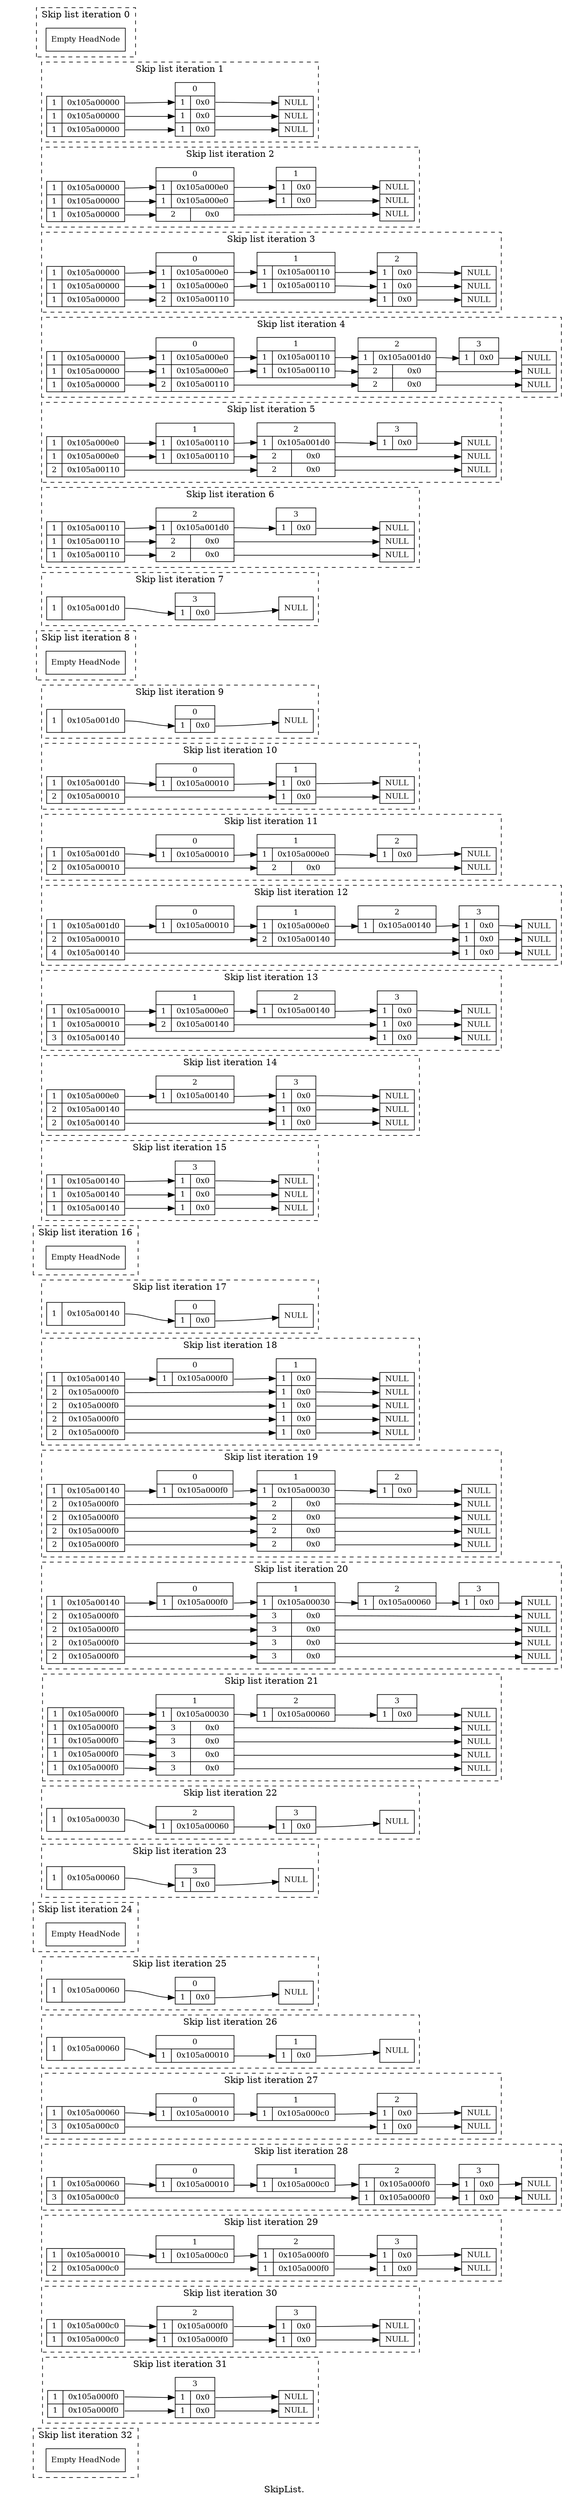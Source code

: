 # doc_insert_remove_repeat
digraph SkipList {
label = "SkipList."
graph [rankdir = "LR"];
node [fontsize = "12" shape = "ellipse"];
edge [];

subgraph cluster0 {
style=dashed
label="Skip list iteration 0"
"HeadNode0" [
label = "Empty HeadNode"
shape = "record"
];
}

subgraph cluster1 {
style=dashed
label="Skip list iteration 1"
"HeadNode1" [
label = "{ 1 | <f0> 0x105a00000} | { 1 | <f1> 0x105a00000} | { 1 | <f2> 0x105a00000}"
shape = "record"
];
"node10x0" [label = "<w1> NULL | <w2> NULL | <w3> NULL" shape = "record"];
"HeadNode1":f0 -> "node10x105a00000":w1 [];
"HeadNode1":f1 -> "node10x105a00000":w2 [];
"HeadNode1":f2 -> "node10x105a00000":w3 [];
"node10x105a00000" [
label = "<f0> 0 | { <w1> 1 | <f1> 0x0 } | { <w2> 1 | <f2> 0x0 } | { <w3> 1 | <f3> 0x0 }"
shape = "record"
];
"node10x105a00000":f1 -> "node10x0":w1 [];
"node10x105a00000":f2 -> "node10x0":w2 [];
"node10x105a00000":f3 -> "node10x0":w3 [];
}

subgraph cluster2 {
style=dashed
label="Skip list iteration 2"
"HeadNode2" [
label = "{ 1 | <f0> 0x105a00000} | { 1 | <f1> 0x105a00000} | { 1 | <f2> 0x105a00000}"
shape = "record"
];
"node20x0" [label = "<w1> NULL | <w2> NULL | <w3> NULL" shape = "record"];
"HeadNode2":f0 -> "node20x105a00000":w1 [];
"HeadNode2":f1 -> "node20x105a00000":w2 [];
"HeadNode2":f2 -> "node20x105a00000":w3 [];
"node20x105a00000" [
label = "<f0> 0 | { <w1> 1 | <f1> 0x105a000e0 } | { <w2> 1 | <f2> 0x105a000e0 } | { <w3> 2 | <f3> 0x0 }"
shape = "record"
];
"node20x105a00000":f1 -> "node20x105a000e0":w1 [];
"node20x105a00000":f2 -> "node20x105a000e0":w2 [];
"node20x105a00000":f3 -> "node20x0":w3 [];
"node20x105a000e0" [
label = "<f0> 1 | { <w1> 1 | <f1> 0x0 } | { <w2> 1 | <f2> 0x0 }"
shape = "record"
];
"node20x105a000e0":f1 -> "node20x0":w1 [];
"node20x105a000e0":f2 -> "node20x0":w2 [];
}

subgraph cluster3 {
style=dashed
label="Skip list iteration 3"
"HeadNode3" [
label = "{ 1 | <f0> 0x105a00000} | { 1 | <f1> 0x105a00000} | { 1 | <f2> 0x105a00000}"
shape = "record"
];
"node30x0" [label = "<w1> NULL | <w2> NULL | <w3> NULL" shape = "record"];
"HeadNode3":f0 -> "node30x105a00000":w1 [];
"HeadNode3":f1 -> "node30x105a00000":w2 [];
"HeadNode3":f2 -> "node30x105a00000":w3 [];
"node30x105a00000" [
label = "<f0> 0 | { <w1> 1 | <f1> 0x105a000e0 } | { <w2> 1 | <f2> 0x105a000e0 } | { <w3> 2 | <f3> 0x105a00110 }"
shape = "record"
];
"node30x105a00000":f1 -> "node30x105a000e0":w1 [];
"node30x105a00000":f2 -> "node30x105a000e0":w2 [];
"node30x105a00000":f3 -> "node30x105a00110":w3 [];
"node30x105a000e0" [
label = "<f0> 1 | { <w1> 1 | <f1> 0x105a00110 } | { <w2> 1 | <f2> 0x105a00110 }"
shape = "record"
];
"node30x105a000e0":f1 -> "node30x105a00110":w1 [];
"node30x105a000e0":f2 -> "node30x105a00110":w2 [];
"node30x105a00110" [
label = "<f0> 2 | { <w1> 1 | <f1> 0x0 } | { <w2> 1 | <f2> 0x0 } | { <w3> 1 | <f3> 0x0 }"
shape = "record"
];
"node30x105a00110":f1 -> "node30x0":w1 [];
"node30x105a00110":f2 -> "node30x0":w2 [];
"node30x105a00110":f3 -> "node30x0":w3 [];
}

subgraph cluster4 {
style=dashed
label="Skip list iteration 4"
"HeadNode4" [
label = "{ 1 | <f0> 0x105a00000} | { 1 | <f1> 0x105a00000} | { 1 | <f2> 0x105a00000}"
shape = "record"
];
"node40x0" [label = "<w1> NULL | <w2> NULL | <w3> NULL" shape = "record"];
"HeadNode4":f0 -> "node40x105a00000":w1 [];
"HeadNode4":f1 -> "node40x105a00000":w2 [];
"HeadNode4":f2 -> "node40x105a00000":w3 [];
"node40x105a00000" [
label = "<f0> 0 | { <w1> 1 | <f1> 0x105a000e0 } | { <w2> 1 | <f2> 0x105a000e0 } | { <w3> 2 | <f3> 0x105a00110 }"
shape = "record"
];
"node40x105a00000":f1 -> "node40x105a000e0":w1 [];
"node40x105a00000":f2 -> "node40x105a000e0":w2 [];
"node40x105a00000":f3 -> "node40x105a00110":w3 [];
"node40x105a000e0" [
label = "<f0> 1 | { <w1> 1 | <f1> 0x105a00110 } | { <w2> 1 | <f2> 0x105a00110 }"
shape = "record"
];
"node40x105a000e0":f1 -> "node40x105a00110":w1 [];
"node40x105a000e0":f2 -> "node40x105a00110":w2 [];
"node40x105a00110" [
label = "<f0> 2 | { <w1> 1 | <f1> 0x105a001d0 } | { <w2> 2 | <f2> 0x0 } | { <w3> 2 | <f3> 0x0 }"
shape = "record"
];
"node40x105a00110":f1 -> "node40x105a001d0":w1 [];
"node40x105a00110":f2 -> "node40x0":w2 [];
"node40x105a00110":f3 -> "node40x0":w3 [];
"node40x105a001d0" [
label = "<f0> 3 | { <w1> 1 | <f1> 0x0 }"
shape = "record"
];
"node40x105a001d0":f1 -> "node40x0":w1 [];
}

subgraph cluster5 {
style=dashed
label="Skip list iteration 5"
"HeadNode5" [
label = "{ 1 | <f0> 0x105a000e0} | { 1 | <f1> 0x105a000e0} | { 2 | <f2> 0x105a00110}"
shape = "record"
];
"node50x0" [label = "<w1> NULL | <w2> NULL | <w3> NULL" shape = "record"];
"HeadNode5":f0 -> "node50x105a000e0":w1 [];
"HeadNode5":f1 -> "node50x105a000e0":w2 [];
"HeadNode5":f2 -> "node50x105a00110":w3 [];
"node50x105a000e0" [
label = "<f0> 1 | { <w1> 1 | <f1> 0x105a00110 } | { <w2> 1 | <f2> 0x105a00110 }"
shape = "record"
];
"node50x105a000e0":f1 -> "node50x105a00110":w1 [];
"node50x105a000e0":f2 -> "node50x105a00110":w2 [];
"node50x105a00110" [
label = "<f0> 2 | { <w1> 1 | <f1> 0x105a001d0 } | { <w2> 2 | <f2> 0x0 } | { <w3> 2 | <f3> 0x0 }"
shape = "record"
];
"node50x105a00110":f1 -> "node50x105a001d0":w1 [];
"node50x105a00110":f2 -> "node50x0":w2 [];
"node50x105a00110":f3 -> "node50x0":w3 [];
"node50x105a001d0" [
label = "<f0> 3 | { <w1> 1 | <f1> 0x0 }"
shape = "record"
];
"node50x105a001d0":f1 -> "node50x0":w1 [];
}

subgraph cluster6 {
style=dashed
label="Skip list iteration 6"
"HeadNode6" [
label = "{ 1 | <f0> 0x105a00110} | { 1 | <f1> 0x105a00110} | { 1 | <f2> 0x105a00110}"
shape = "record"
];
"node60x0" [label = "<w1> NULL | <w2> NULL | <w3> NULL" shape = "record"];
"HeadNode6":f0 -> "node60x105a00110":w1 [];
"HeadNode6":f1 -> "node60x105a00110":w2 [];
"HeadNode6":f2 -> "node60x105a00110":w3 [];
"node60x105a00110" [
label = "<f0> 2 | { <w1> 1 | <f1> 0x105a001d0 } | { <w2> 2 | <f2> 0x0 } | { <w3> 2 | <f3> 0x0 }"
shape = "record"
];
"node60x105a00110":f1 -> "node60x105a001d0":w1 [];
"node60x105a00110":f2 -> "node60x0":w2 [];
"node60x105a00110":f3 -> "node60x0":w3 [];
"node60x105a001d0" [
label = "<f0> 3 | { <w1> 1 | <f1> 0x0 }"
shape = "record"
];
"node60x105a001d0":f1 -> "node60x0":w1 [];
}

subgraph cluster7 {
style=dashed
label="Skip list iteration 7"
"HeadNode7" [
label = "{ 1 | <f0> 0x105a001d0}"
shape = "record"
];
"node70x0" [label = "<w1> NULL" shape = "record"];
"HeadNode7":f0 -> "node70x105a001d0":w1 [];
"node70x105a001d0" [
label = "<f0> 3 | { <w1> 1 | <f1> 0x0 }"
shape = "record"
];
"node70x105a001d0":f1 -> "node70x0":w1 [];
}

subgraph cluster8 {
style=dashed
label="Skip list iteration 8"
"HeadNode8" [
label = "Empty HeadNode"
shape = "record"
];
}

subgraph cluster9 {
style=dashed
label="Skip list iteration 9"
"HeadNode9" [
label = "{ 1 | <f0> 0x105a001d0}"
shape = "record"
];
"node90x0" [label = "<w1> NULL" shape = "record"];
"HeadNode9":f0 -> "node90x105a001d0":w1 [];
"node90x105a001d0" [
label = "<f0> 0 | { <w1> 1 | <f1> 0x0 }"
shape = "record"
];
"node90x105a001d0":f1 -> "node90x0":w1 [];
}

subgraph cluster10 {
style=dashed
label="Skip list iteration 10"
"HeadNode10" [
label = "{ 1 | <f0> 0x105a001d0} | { 2 | <f1> 0x105a00010}"
shape = "record"
];
"node100x0" [label = "<w1> NULL | <w2> NULL" shape = "record"];
"HeadNode10":f0 -> "node100x105a001d0":w1 [];
"HeadNode10":f1 -> "node100x105a00010":w2 [];
"node100x105a001d0" [
label = "<f0> 0 | { <w1> 1 | <f1> 0x105a00010 }"
shape = "record"
];
"node100x105a001d0":f1 -> "node100x105a00010":w1 [];
"node100x105a00010" [
label = "<f0> 1 | { <w1> 1 | <f1> 0x0 } | { <w2> 1 | <f2> 0x0 }"
shape = "record"
];
"node100x105a00010":f1 -> "node100x0":w1 [];
"node100x105a00010":f2 -> "node100x0":w2 [];
}

subgraph cluster11 {
style=dashed
label="Skip list iteration 11"
"HeadNode11" [
label = "{ 1 | <f0> 0x105a001d0} | { 2 | <f1> 0x105a00010}"
shape = "record"
];
"node110x0" [label = "<w1> NULL | <w2> NULL" shape = "record"];
"HeadNode11":f0 -> "node110x105a001d0":w1 [];
"HeadNode11":f1 -> "node110x105a00010":w2 [];
"node110x105a001d0" [
label = "<f0> 0 | { <w1> 1 | <f1> 0x105a00010 }"
shape = "record"
];
"node110x105a001d0":f1 -> "node110x105a00010":w1 [];
"node110x105a00010" [
label = "<f0> 1 | { <w1> 1 | <f1> 0x105a000e0 } | { <w2> 2 | <f2> 0x0 }"
shape = "record"
];
"node110x105a00010":f1 -> "node110x105a000e0":w1 [];
"node110x105a00010":f2 -> "node110x0":w2 [];
"node110x105a000e0" [
label = "<f0> 2 | { <w1> 1 | <f1> 0x0 }"
shape = "record"
];
"node110x105a000e0":f1 -> "node110x0":w1 [];
}

subgraph cluster12 {
style=dashed
label="Skip list iteration 12"
"HeadNode12" [
label = "{ 1 | <f0> 0x105a001d0} | { 2 | <f1> 0x105a00010} | { 4 | <f2> 0x105a00140}"
shape = "record"
];
"node120x0" [label = "<w1> NULL | <w2> NULL | <w3> NULL" shape = "record"];
"HeadNode12":f0 -> "node120x105a001d0":w1 [];
"HeadNode12":f1 -> "node120x105a00010":w2 [];
"HeadNode12":f2 -> "node120x105a00140":w3 [];
"node120x105a001d0" [
label = "<f0> 0 | { <w1> 1 | <f1> 0x105a00010 }"
shape = "record"
];
"node120x105a001d0":f1 -> "node120x105a00010":w1 [];
"node120x105a00010" [
label = "<f0> 1 | { <w1> 1 | <f1> 0x105a000e0 } | { <w2> 2 | <f2> 0x105a00140 }"
shape = "record"
];
"node120x105a00010":f1 -> "node120x105a000e0":w1 [];
"node120x105a00010":f2 -> "node120x105a00140":w2 [];
"node120x105a000e0" [
label = "<f0> 2 | { <w1> 1 | <f1> 0x105a00140 }"
shape = "record"
];
"node120x105a000e0":f1 -> "node120x105a00140":w1 [];
"node120x105a00140" [
label = "<f0> 3 | { <w1> 1 | <f1> 0x0 } | { <w2> 1 | <f2> 0x0 } | { <w3> 1 | <f3> 0x0 }"
shape = "record"
];
"node120x105a00140":f1 -> "node120x0":w1 [];
"node120x105a00140":f2 -> "node120x0":w2 [];
"node120x105a00140":f3 -> "node120x0":w3 [];
}

subgraph cluster13 {
style=dashed
label="Skip list iteration 13"
"HeadNode13" [
label = "{ 1 | <f0> 0x105a00010} | { 1 | <f1> 0x105a00010} | { 3 | <f2> 0x105a00140}"
shape = "record"
];
"node130x0" [label = "<w1> NULL | <w2> NULL | <w3> NULL" shape = "record"];
"HeadNode13":f0 -> "node130x105a00010":w1 [];
"HeadNode13":f1 -> "node130x105a00010":w2 [];
"HeadNode13":f2 -> "node130x105a00140":w3 [];
"node130x105a00010" [
label = "<f0> 1 | { <w1> 1 | <f1> 0x105a000e0 } | { <w2> 2 | <f2> 0x105a00140 }"
shape = "record"
];
"node130x105a00010":f1 -> "node130x105a000e0":w1 [];
"node130x105a00010":f2 -> "node130x105a00140":w2 [];
"node130x105a000e0" [
label = "<f0> 2 | { <w1> 1 | <f1> 0x105a00140 }"
shape = "record"
];
"node130x105a000e0":f1 -> "node130x105a00140":w1 [];
"node130x105a00140" [
label = "<f0> 3 | { <w1> 1 | <f1> 0x0 } | { <w2> 1 | <f2> 0x0 } | { <w3> 1 | <f3> 0x0 }"
shape = "record"
];
"node130x105a00140":f1 -> "node130x0":w1 [];
"node130x105a00140":f2 -> "node130x0":w2 [];
"node130x105a00140":f3 -> "node130x0":w3 [];
}

subgraph cluster14 {
style=dashed
label="Skip list iteration 14"
"HeadNode14" [
label = "{ 1 | <f0> 0x105a000e0} | { 2 | <f1> 0x105a00140} | { 2 | <f2> 0x105a00140}"
shape = "record"
];
"node140x0" [label = "<w1> NULL | <w2> NULL | <w3> NULL" shape = "record"];
"HeadNode14":f0 -> "node140x105a000e0":w1 [];
"HeadNode14":f1 -> "node140x105a00140":w2 [];
"HeadNode14":f2 -> "node140x105a00140":w3 [];
"node140x105a000e0" [
label = "<f0> 2 | { <w1> 1 | <f1> 0x105a00140 }"
shape = "record"
];
"node140x105a000e0":f1 -> "node140x105a00140":w1 [];
"node140x105a00140" [
label = "<f0> 3 | { <w1> 1 | <f1> 0x0 } | { <w2> 1 | <f2> 0x0 } | { <w3> 1 | <f3> 0x0 }"
shape = "record"
];
"node140x105a00140":f1 -> "node140x0":w1 [];
"node140x105a00140":f2 -> "node140x0":w2 [];
"node140x105a00140":f3 -> "node140x0":w3 [];
}

subgraph cluster15 {
style=dashed
label="Skip list iteration 15"
"HeadNode15" [
label = "{ 1 | <f0> 0x105a00140} | { 1 | <f1> 0x105a00140} | { 1 | <f2> 0x105a00140}"
shape = "record"
];
"node150x0" [label = "<w1> NULL | <w2> NULL | <w3> NULL" shape = "record"];
"HeadNode15":f0 -> "node150x105a00140":w1 [];
"HeadNode15":f1 -> "node150x105a00140":w2 [];
"HeadNode15":f2 -> "node150x105a00140":w3 [];
"node150x105a00140" [
label = "<f0> 3 | { <w1> 1 | <f1> 0x0 } | { <w2> 1 | <f2> 0x0 } | { <w3> 1 | <f3> 0x0 }"
shape = "record"
];
"node150x105a00140":f1 -> "node150x0":w1 [];
"node150x105a00140":f2 -> "node150x0":w2 [];
"node150x105a00140":f3 -> "node150x0":w3 [];
}

subgraph cluster16 {
style=dashed
label="Skip list iteration 16"
"HeadNode16" [
label = "Empty HeadNode"
shape = "record"
];
}

subgraph cluster17 {
style=dashed
label="Skip list iteration 17"
"HeadNode17" [
label = "{ 1 | <f0> 0x105a00140}"
shape = "record"
];
"node170x0" [label = "<w1> NULL" shape = "record"];
"HeadNode17":f0 -> "node170x105a00140":w1 [];
"node170x105a00140" [
label = "<f0> 0 | { <w1> 1 | <f1> 0x0 }"
shape = "record"
];
"node170x105a00140":f1 -> "node170x0":w1 [];
}

subgraph cluster18 {
style=dashed
label="Skip list iteration 18"
"HeadNode18" [
label = "{ 1 | <f0> 0x105a00140} | { 2 | <f1> 0x105a000f0} | { 2 | <f2> 0x105a000f0} | { 2 | <f3> 0x105a000f0} | { 2 | <f4> 0x105a000f0}"
shape = "record"
];
"node180x0" [label = "<w1> NULL | <w2> NULL | <w3> NULL | <w4> NULL | <w5> NULL" shape = "record"];
"HeadNode18":f0 -> "node180x105a00140":w1 [];
"HeadNode18":f1 -> "node180x105a000f0":w2 [];
"HeadNode18":f2 -> "node180x105a000f0":w3 [];
"HeadNode18":f3 -> "node180x105a000f0":w4 [];
"HeadNode18":f4 -> "node180x105a000f0":w5 [];
"node180x105a00140" [
label = "<f0> 0 | { <w1> 1 | <f1> 0x105a000f0 }"
shape = "record"
];
"node180x105a00140":f1 -> "node180x105a000f0":w1 [];
"node180x105a000f0" [
label = "<f0> 1 | { <w1> 1 | <f1> 0x0 } | { <w2> 1 | <f2> 0x0 } | { <w3> 1 | <f3> 0x0 } | { <w4> 1 | <f4> 0x0 } | { <w5> 1 | <f5> 0x0 }"
shape = "record"
];
"node180x105a000f0":f1 -> "node180x0":w1 [];
"node180x105a000f0":f2 -> "node180x0":w2 [];
"node180x105a000f0":f3 -> "node180x0":w3 [];
"node180x105a000f0":f4 -> "node180x0":w4 [];
"node180x105a000f0":f5 -> "node180x0":w5 [];
}

subgraph cluster19 {
style=dashed
label="Skip list iteration 19"
"HeadNode19" [
label = "{ 1 | <f0> 0x105a00140} | { 2 | <f1> 0x105a000f0} | { 2 | <f2> 0x105a000f0} | { 2 | <f3> 0x105a000f0} | { 2 | <f4> 0x105a000f0}"
shape = "record"
];
"node190x0" [label = "<w1> NULL | <w2> NULL | <w3> NULL | <w4> NULL | <w5> NULL" shape = "record"];
"HeadNode19":f0 -> "node190x105a00140":w1 [];
"HeadNode19":f1 -> "node190x105a000f0":w2 [];
"HeadNode19":f2 -> "node190x105a000f0":w3 [];
"HeadNode19":f3 -> "node190x105a000f0":w4 [];
"HeadNode19":f4 -> "node190x105a000f0":w5 [];
"node190x105a00140" [
label = "<f0> 0 | { <w1> 1 | <f1> 0x105a000f0 }"
shape = "record"
];
"node190x105a00140":f1 -> "node190x105a000f0":w1 [];
"node190x105a000f0" [
label = "<f0> 1 | { <w1> 1 | <f1> 0x105a00030 } | { <w2> 2 | <f2> 0x0 } | { <w3> 2 | <f3> 0x0 } | { <w4> 2 | <f4> 0x0 } | { <w5> 2 | <f5> 0x0 }"
shape = "record"
];
"node190x105a000f0":f1 -> "node190x105a00030":w1 [];
"node190x105a000f0":f2 -> "node190x0":w2 [];
"node190x105a000f0":f3 -> "node190x0":w3 [];
"node190x105a000f0":f4 -> "node190x0":w4 [];
"node190x105a000f0":f5 -> "node190x0":w5 [];
"node190x105a00030" [
label = "<f0> 2 | { <w1> 1 | <f1> 0x0 }"
shape = "record"
];
"node190x105a00030":f1 -> "node190x0":w1 [];
}

subgraph cluster20 {
style=dashed
label="Skip list iteration 20"
"HeadNode20" [
label = "{ 1 | <f0> 0x105a00140} | { 2 | <f1> 0x105a000f0} | { 2 | <f2> 0x105a000f0} | { 2 | <f3> 0x105a000f0} | { 2 | <f4> 0x105a000f0}"
shape = "record"
];
"node200x0" [label = "<w1> NULL | <w2> NULL | <w3> NULL | <w4> NULL | <w5> NULL" shape = "record"];
"HeadNode20":f0 -> "node200x105a00140":w1 [];
"HeadNode20":f1 -> "node200x105a000f0":w2 [];
"HeadNode20":f2 -> "node200x105a000f0":w3 [];
"HeadNode20":f3 -> "node200x105a000f0":w4 [];
"HeadNode20":f4 -> "node200x105a000f0":w5 [];
"node200x105a00140" [
label = "<f0> 0 | { <w1> 1 | <f1> 0x105a000f0 }"
shape = "record"
];
"node200x105a00140":f1 -> "node200x105a000f0":w1 [];
"node200x105a000f0" [
label = "<f0> 1 | { <w1> 1 | <f1> 0x105a00030 } | { <w2> 3 | <f2> 0x0 } | { <w3> 3 | <f3> 0x0 } | { <w4> 3 | <f4> 0x0 } | { <w5> 3 | <f5> 0x0 }"
shape = "record"
];
"node200x105a000f0":f1 -> "node200x105a00030":w1 [];
"node200x105a000f0":f2 -> "node200x0":w2 [];
"node200x105a000f0":f3 -> "node200x0":w3 [];
"node200x105a000f0":f4 -> "node200x0":w4 [];
"node200x105a000f0":f5 -> "node200x0":w5 [];
"node200x105a00030" [
label = "<f0> 2 | { <w1> 1 | <f1> 0x105a00060 }"
shape = "record"
];
"node200x105a00030":f1 -> "node200x105a00060":w1 [];
"node200x105a00060" [
label = "<f0> 3 | { <w1> 1 | <f1> 0x0 }"
shape = "record"
];
"node200x105a00060":f1 -> "node200x0":w1 [];
}

subgraph cluster21 {
style=dashed
label="Skip list iteration 21"
"HeadNode21" [
label = "{ 1 | <f0> 0x105a000f0} | { 1 | <f1> 0x105a000f0} | { 1 | <f2> 0x105a000f0} | { 1 | <f3> 0x105a000f0} | { 1 | <f4> 0x105a000f0}"
shape = "record"
];
"node210x0" [label = "<w1> NULL | <w2> NULL | <w3> NULL | <w4> NULL | <w5> NULL" shape = "record"];
"HeadNode21":f0 -> "node210x105a000f0":w1 [];
"HeadNode21":f1 -> "node210x105a000f0":w2 [];
"HeadNode21":f2 -> "node210x105a000f0":w3 [];
"HeadNode21":f3 -> "node210x105a000f0":w4 [];
"HeadNode21":f4 -> "node210x105a000f0":w5 [];
"node210x105a000f0" [
label = "<f0> 1 | { <w1> 1 | <f1> 0x105a00030 } | { <w2> 3 | <f2> 0x0 } | { <w3> 3 | <f3> 0x0 } | { <w4> 3 | <f4> 0x0 } | { <w5> 3 | <f5> 0x0 }"
shape = "record"
];
"node210x105a000f0":f1 -> "node210x105a00030":w1 [];
"node210x105a000f0":f2 -> "node210x0":w2 [];
"node210x105a000f0":f3 -> "node210x0":w3 [];
"node210x105a000f0":f4 -> "node210x0":w4 [];
"node210x105a000f0":f5 -> "node210x0":w5 [];
"node210x105a00030" [
label = "<f0> 2 | { <w1> 1 | <f1> 0x105a00060 }"
shape = "record"
];
"node210x105a00030":f1 -> "node210x105a00060":w1 [];
"node210x105a00060" [
label = "<f0> 3 | { <w1> 1 | <f1> 0x0 }"
shape = "record"
];
"node210x105a00060":f1 -> "node210x0":w1 [];
}

subgraph cluster22 {
style=dashed
label="Skip list iteration 22"
"HeadNode22" [
label = "{ 1 | <f0> 0x105a00030}"
shape = "record"
];
"node220x0" [label = "<w1> NULL" shape = "record"];
"HeadNode22":f0 -> "node220x105a00030":w1 [];
"node220x105a00030" [
label = "<f0> 2 | { <w1> 1 | <f1> 0x105a00060 }"
shape = "record"
];
"node220x105a00030":f1 -> "node220x105a00060":w1 [];
"node220x105a00060" [
label = "<f0> 3 | { <w1> 1 | <f1> 0x0 }"
shape = "record"
];
"node220x105a00060":f1 -> "node220x0":w1 [];
}

subgraph cluster23 {
style=dashed
label="Skip list iteration 23"
"HeadNode23" [
label = "{ 1 | <f0> 0x105a00060}"
shape = "record"
];
"node230x0" [label = "<w1> NULL" shape = "record"];
"HeadNode23":f0 -> "node230x105a00060":w1 [];
"node230x105a00060" [
label = "<f0> 3 | { <w1> 1 | <f1> 0x0 }"
shape = "record"
];
"node230x105a00060":f1 -> "node230x0":w1 [];
}

subgraph cluster24 {
style=dashed
label="Skip list iteration 24"
"HeadNode24" [
label = "Empty HeadNode"
shape = "record"
];
}

subgraph cluster25 {
style=dashed
label="Skip list iteration 25"
"HeadNode25" [
label = "{ 1 | <f0> 0x105a00060}"
shape = "record"
];
"node250x0" [label = "<w1> NULL" shape = "record"];
"HeadNode25":f0 -> "node250x105a00060":w1 [];
"node250x105a00060" [
label = "<f0> 0 | { <w1> 1 | <f1> 0x0 }"
shape = "record"
];
"node250x105a00060":f1 -> "node250x0":w1 [];
}

subgraph cluster26 {
style=dashed
label="Skip list iteration 26"
"HeadNode26" [
label = "{ 1 | <f0> 0x105a00060}"
shape = "record"
];
"node260x0" [label = "<w1> NULL" shape = "record"];
"HeadNode26":f0 -> "node260x105a00060":w1 [];
"node260x105a00060" [
label = "<f0> 0 | { <w1> 1 | <f1> 0x105a00010 }"
shape = "record"
];
"node260x105a00060":f1 -> "node260x105a00010":w1 [];
"node260x105a00010" [
label = "<f0> 1 | { <w1> 1 | <f1> 0x0 }"
shape = "record"
];
"node260x105a00010":f1 -> "node260x0":w1 [];
}

subgraph cluster27 {
style=dashed
label="Skip list iteration 27"
"HeadNode27" [
label = "{ 1 | <f0> 0x105a00060} | { 3 | <f1> 0x105a000c0}"
shape = "record"
];
"node270x0" [label = "<w1> NULL | <w2> NULL" shape = "record"];
"HeadNode27":f0 -> "node270x105a00060":w1 [];
"HeadNode27":f1 -> "node270x105a000c0":w2 [];
"node270x105a00060" [
label = "<f0> 0 | { <w1> 1 | <f1> 0x105a00010 }"
shape = "record"
];
"node270x105a00060":f1 -> "node270x105a00010":w1 [];
"node270x105a00010" [
label = "<f0> 1 | { <w1> 1 | <f1> 0x105a000c0 }"
shape = "record"
];
"node270x105a00010":f1 -> "node270x105a000c0":w1 [];
"node270x105a000c0" [
label = "<f0> 2 | { <w1> 1 | <f1> 0x0 } | { <w2> 1 | <f2> 0x0 }"
shape = "record"
];
"node270x105a000c0":f1 -> "node270x0":w1 [];
"node270x105a000c0":f2 -> "node270x0":w2 [];
}

subgraph cluster28 {
style=dashed
label="Skip list iteration 28"
"HeadNode28" [
label = "{ 1 | <f0> 0x105a00060} | { 3 | <f1> 0x105a000c0}"
shape = "record"
];
"node280x0" [label = "<w1> NULL | <w2> NULL" shape = "record"];
"HeadNode28":f0 -> "node280x105a00060":w1 [];
"HeadNode28":f1 -> "node280x105a000c0":w2 [];
"node280x105a00060" [
label = "<f0> 0 | { <w1> 1 | <f1> 0x105a00010 }"
shape = "record"
];
"node280x105a00060":f1 -> "node280x105a00010":w1 [];
"node280x105a00010" [
label = "<f0> 1 | { <w1> 1 | <f1> 0x105a000c0 }"
shape = "record"
];
"node280x105a00010":f1 -> "node280x105a000c0":w1 [];
"node280x105a000c0" [
label = "<f0> 2 | { <w1> 1 | <f1> 0x105a000f0 } | { <w2> 1 | <f2> 0x105a000f0 }"
shape = "record"
];
"node280x105a000c0":f1 -> "node280x105a000f0":w1 [];
"node280x105a000c0":f2 -> "node280x105a000f0":w2 [];
"node280x105a000f0" [
label = "<f0> 3 | { <w1> 1 | <f1> 0x0 } | { <w2> 1 | <f2> 0x0 }"
shape = "record"
];
"node280x105a000f0":f1 -> "node280x0":w1 [];
"node280x105a000f0":f2 -> "node280x0":w2 [];
}

subgraph cluster29 {
style=dashed
label="Skip list iteration 29"
"HeadNode29" [
label = "{ 1 | <f0> 0x105a00010} | { 2 | <f1> 0x105a000c0}"
shape = "record"
];
"node290x0" [label = "<w1> NULL | <w2> NULL" shape = "record"];
"HeadNode29":f0 -> "node290x105a00010":w1 [];
"HeadNode29":f1 -> "node290x105a000c0":w2 [];
"node290x105a00010" [
label = "<f0> 1 | { <w1> 1 | <f1> 0x105a000c0 }"
shape = "record"
];
"node290x105a00010":f1 -> "node290x105a000c0":w1 [];
"node290x105a000c0" [
label = "<f0> 2 | { <w1> 1 | <f1> 0x105a000f0 } | { <w2> 1 | <f2> 0x105a000f0 }"
shape = "record"
];
"node290x105a000c0":f1 -> "node290x105a000f0":w1 [];
"node290x105a000c0":f2 -> "node290x105a000f0":w2 [];
"node290x105a000f0" [
label = "<f0> 3 | { <w1> 1 | <f1> 0x0 } | { <w2> 1 | <f2> 0x0 }"
shape = "record"
];
"node290x105a000f0":f1 -> "node290x0":w1 [];
"node290x105a000f0":f2 -> "node290x0":w2 [];
}

subgraph cluster30 {
style=dashed
label="Skip list iteration 30"
"HeadNode30" [
label = "{ 1 | <f0> 0x105a000c0} | { 1 | <f1> 0x105a000c0}"
shape = "record"
];
"node300x0" [label = "<w1> NULL | <w2> NULL" shape = "record"];
"HeadNode30":f0 -> "node300x105a000c0":w1 [];
"HeadNode30":f1 -> "node300x105a000c0":w2 [];
"node300x105a000c0" [
label = "<f0> 2 | { <w1> 1 | <f1> 0x105a000f0 } | { <w2> 1 | <f2> 0x105a000f0 }"
shape = "record"
];
"node300x105a000c0":f1 -> "node300x105a000f0":w1 [];
"node300x105a000c0":f2 -> "node300x105a000f0":w2 [];
"node300x105a000f0" [
label = "<f0> 3 | { <w1> 1 | <f1> 0x0 } | { <w2> 1 | <f2> 0x0 }"
shape = "record"
];
"node300x105a000f0":f1 -> "node300x0":w1 [];
"node300x105a000f0":f2 -> "node300x0":w2 [];
}

subgraph cluster31 {
style=dashed
label="Skip list iteration 31"
"HeadNode31" [
label = "{ 1 | <f0> 0x105a000f0} | { 1 | <f1> 0x105a000f0}"
shape = "record"
];
"node310x0" [label = "<w1> NULL | <w2> NULL" shape = "record"];
"HeadNode31":f0 -> "node310x105a000f0":w1 [];
"HeadNode31":f1 -> "node310x105a000f0":w2 [];
"node310x105a000f0" [
label = "<f0> 3 | { <w1> 1 | <f1> 0x0 } | { <w2> 1 | <f2> 0x0 }"
shape = "record"
];
"node310x105a000f0":f1 -> "node310x0":w1 [];
"node310x105a000f0":f2 -> "node310x0":w2 [];
}

subgraph cluster32 {
style=dashed
label="Skip list iteration 32"
"HeadNode32" [
label = "Empty HeadNode"
shape = "record"
];
}

node0 [shape=record, label = "<f0> | <f1> | <f2> | <f3> | <f4> | <f5> | <f6> | <f7> | <f8> | <f9> | <f10> | <f11> | <f12> | <f13> | <f14> | <f15> | <f16> | <f17> | <f18> | <f19> | <f20> | <f21> | <f22> | <f23> | <f24> | <f25> | <f26> | <f27> | <f28> | <f29> | <f30> | <f31> | <f32> | ", style=invis, width=0.01];
node0:f0 -> HeadNode0 [style=invis];
node0:f1 -> HeadNode1 [style=invis];
node0:f2 -> HeadNode2 [style=invis];
node0:f3 -> HeadNode3 [style=invis];
node0:f4 -> HeadNode4 [style=invis];
node0:f5 -> HeadNode5 [style=invis];
node0:f6 -> HeadNode6 [style=invis];
node0:f7 -> HeadNode7 [style=invis];
node0:f8 -> HeadNode8 [style=invis];
node0:f9 -> HeadNode9 [style=invis];
node0:f10 -> HeadNode10 [style=invis];
node0:f11 -> HeadNode11 [style=invis];
node0:f12 -> HeadNode12 [style=invis];
node0:f13 -> HeadNode13 [style=invis];
node0:f14 -> HeadNode14 [style=invis];
node0:f15 -> HeadNode15 [style=invis];
node0:f16 -> HeadNode16 [style=invis];
node0:f17 -> HeadNode17 [style=invis];
node0:f18 -> HeadNode18 [style=invis];
node0:f19 -> HeadNode19 [style=invis];
node0:f20 -> HeadNode20 [style=invis];
node0:f21 -> HeadNode21 [style=invis];
node0:f22 -> HeadNode22 [style=invis];
node0:f23 -> HeadNode23 [style=invis];
node0:f24 -> HeadNode24 [style=invis];
node0:f25 -> HeadNode25 [style=invis];
node0:f26 -> HeadNode26 [style=invis];
node0:f27 -> HeadNode27 [style=invis];
node0:f28 -> HeadNode28 [style=invis];
node0:f29 -> HeadNode29 [style=invis];
node0:f30 -> HeadNode30 [style=invis];
node0:f31 -> HeadNode31 [style=invis];
node0:f32 -> HeadNode32 [style=invis];
}
